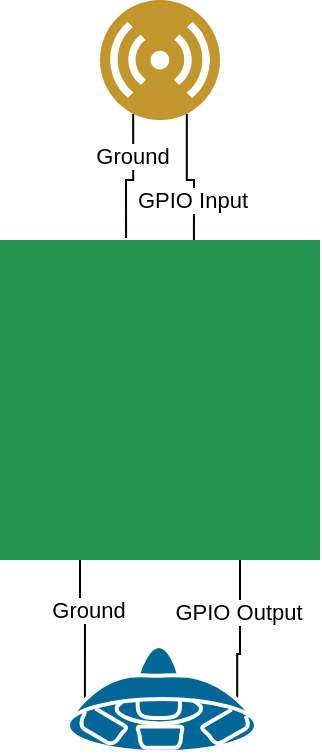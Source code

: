<mxfile version="13.7.7" type="github"><diagram id="8Y0_kPltiBvp51_vpl9V" name="Page-1"><mxGraphModel dx="946" dy="614" grid="1" gridSize="10" guides="1" tooltips="1" connect="1" arrows="1" fold="1" page="1" pageScale="1" pageWidth="850" pageHeight="1100" math="0" shadow="0"><root><mxCell id="0"/><mxCell id="1" parent="0"/><mxCell id="XD77vZR2i_bufDP5ZQqZ-29" style="edgeStyle=orthogonalEdgeStyle;rounded=0;orthogonalLoop=1;jettySize=auto;html=1;exitX=0.75;exitY=1;exitDx=0;exitDy=0;entryX=0.5;entryY=0.1;entryDx=0;entryDy=0;entryPerimeter=0;fontColor=#000000;endArrow=none;endFill=0;" edge="1" parent="1" source="XD77vZR2i_bufDP5ZQqZ-1" target="XD77vZR2i_bufDP5ZQqZ-23"><mxGeometry relative="1" as="geometry"><Array as="points"><mxPoint x="170" y="337"/><mxPoint x="169" y="337"/></Array></mxGeometry></mxCell><mxCell id="XD77vZR2i_bufDP5ZQqZ-30" value="GPIO Output" style="edgeLabel;html=1;align=center;verticalAlign=middle;resizable=0;points=[];fontColor=#000000;" vertex="1" connectable="0" parent="XD77vZR2i_bufDP5ZQqZ-29"><mxGeometry x="0.016" y="-1" relative="1" as="geometry"><mxPoint y="-10" as="offset"/></mxGeometry></mxCell><mxCell id="XD77vZR2i_bufDP5ZQqZ-33" style="edgeStyle=orthogonalEdgeStyle;rounded=0;orthogonalLoop=1;jettySize=auto;html=1;exitX=0.25;exitY=1;exitDx=0;exitDy=0;entryX=0.5;entryY=0.91;entryDx=0;entryDy=0;entryPerimeter=0;endArrow=none;endFill=0;fontColor=#000000;" edge="1" parent="1" source="XD77vZR2i_bufDP5ZQqZ-1" target="XD77vZR2i_bufDP5ZQqZ-23"><mxGeometry relative="1" as="geometry"/></mxCell><mxCell id="XD77vZR2i_bufDP5ZQqZ-34" value="Ground" style="edgeLabel;html=1;align=center;verticalAlign=middle;resizable=0;points=[];fontColor=#000000;" vertex="1" connectable="0" parent="XD77vZR2i_bufDP5ZQqZ-33"><mxGeometry x="-0.294" y="1" relative="1" as="geometry"><mxPoint y="2" as="offset"/></mxGeometry></mxCell><mxCell id="XD77vZR2i_bufDP5ZQqZ-1" value="" style="shape=image;html=1;verticalAlign=top;verticalLabelPosition=bottom;labelBackgroundColor=#ffffff;imageAspect=0;aspect=fixed;image=https://cdn3.iconfinder.com/data/icons/electronic-devices-vol-1-1/36/1_graphic_card_electronic_device_motherboard_smps_hardware_chip_1-128.png;imageBackground=#239451;shadow=0;" vertex="1" parent="1"><mxGeometry x="50" y="130" width="160" height="160" as="geometry"/></mxCell><mxCell id="XD77vZR2i_bufDP5ZQqZ-2" value="" style="shape=image;html=1;verticalAlign=top;verticalLabelPosition=bottom;labelBackgroundColor=#ffffff;imageAspect=0;aspect=fixed;image=https://cdn4.iconfinder.com/data/icons/logos-and-brands/512/272_Raspberry_Pi_logo-128.png;fontColor=#000000;shadow=0;" vertex="1" parent="1"><mxGeometry x="170" y="130" width="30" height="30" as="geometry"/></mxCell><mxCell id="XD77vZR2i_bufDP5ZQqZ-26" style="edgeStyle=orthogonalEdgeStyle;rounded=0;orthogonalLoop=1;jettySize=auto;html=1;exitX=0.25;exitY=1;exitDx=0;exitDy=0;entryX=0.394;entryY=-0.006;entryDx=0;entryDy=0;entryPerimeter=0;fontColor=#000000;endArrow=none;endFill=0;" edge="1" parent="1" source="XD77vZR2i_bufDP5ZQqZ-22" target="XD77vZR2i_bufDP5ZQqZ-1"><mxGeometry relative="1" as="geometry"/></mxCell><mxCell id="XD77vZR2i_bufDP5ZQqZ-31" value="Ground" style="edgeLabel;html=1;align=center;verticalAlign=middle;resizable=0;points=[];fontColor=#000000;" vertex="1" connectable="0" parent="XD77vZR2i_bufDP5ZQqZ-26"><mxGeometry x="-0.357" y="-1" relative="1" as="geometry"><mxPoint as="offset"/></mxGeometry></mxCell><mxCell id="XD77vZR2i_bufDP5ZQqZ-27" style="edgeStyle=orthogonalEdgeStyle;rounded=0;orthogonalLoop=1;jettySize=auto;html=1;exitX=0.75;exitY=1;exitDx=0;exitDy=0;entryX=0.606;entryY=0;entryDx=0;entryDy=0;entryPerimeter=0;fontColor=#000000;endArrow=none;endFill=0;" edge="1" parent="1" source="XD77vZR2i_bufDP5ZQqZ-22" target="XD77vZR2i_bufDP5ZQqZ-1"><mxGeometry relative="1" as="geometry"/></mxCell><mxCell id="XD77vZR2i_bufDP5ZQqZ-32" value="GPIO Input" style="edgeLabel;html=1;align=center;verticalAlign=middle;resizable=0;points=[];fontColor=#000000;" vertex="1" connectable="0" parent="XD77vZR2i_bufDP5ZQqZ-27"><mxGeometry x="0.071" y="2" relative="1" as="geometry"><mxPoint y="12" as="offset"/></mxGeometry></mxCell><mxCell id="XD77vZR2i_bufDP5ZQqZ-22" value="" style="aspect=fixed;perimeter=ellipsePerimeter;html=1;align=center;shadow=0;dashed=0;fontColor=#4277BB;labelBackgroundColor=#ffffff;fontSize=12;spacingTop=3;image;image=img/lib/ibm/users/sensor.svg;" vertex="1" parent="1"><mxGeometry x="100" y="10" width="60" height="60" as="geometry"/></mxCell><mxCell id="XD77vZR2i_bufDP5ZQqZ-23" value="" style="shape=mxgraph.cisco.computers_and_peripherals.speaker;html=1;pointerEvents=1;dashed=0;fillColor=#036897;strokeColor=#ffffff;strokeWidth=2;verticalLabelPosition=bottom;verticalAlign=top;align=center;outlineConnect=0;shadow=0;fontColor=#000000;direction=south;" vertex="1" parent="1"><mxGeometry x="84" y="333" width="94" height="53" as="geometry"/></mxCell></root></mxGraphModel></diagram></mxfile>